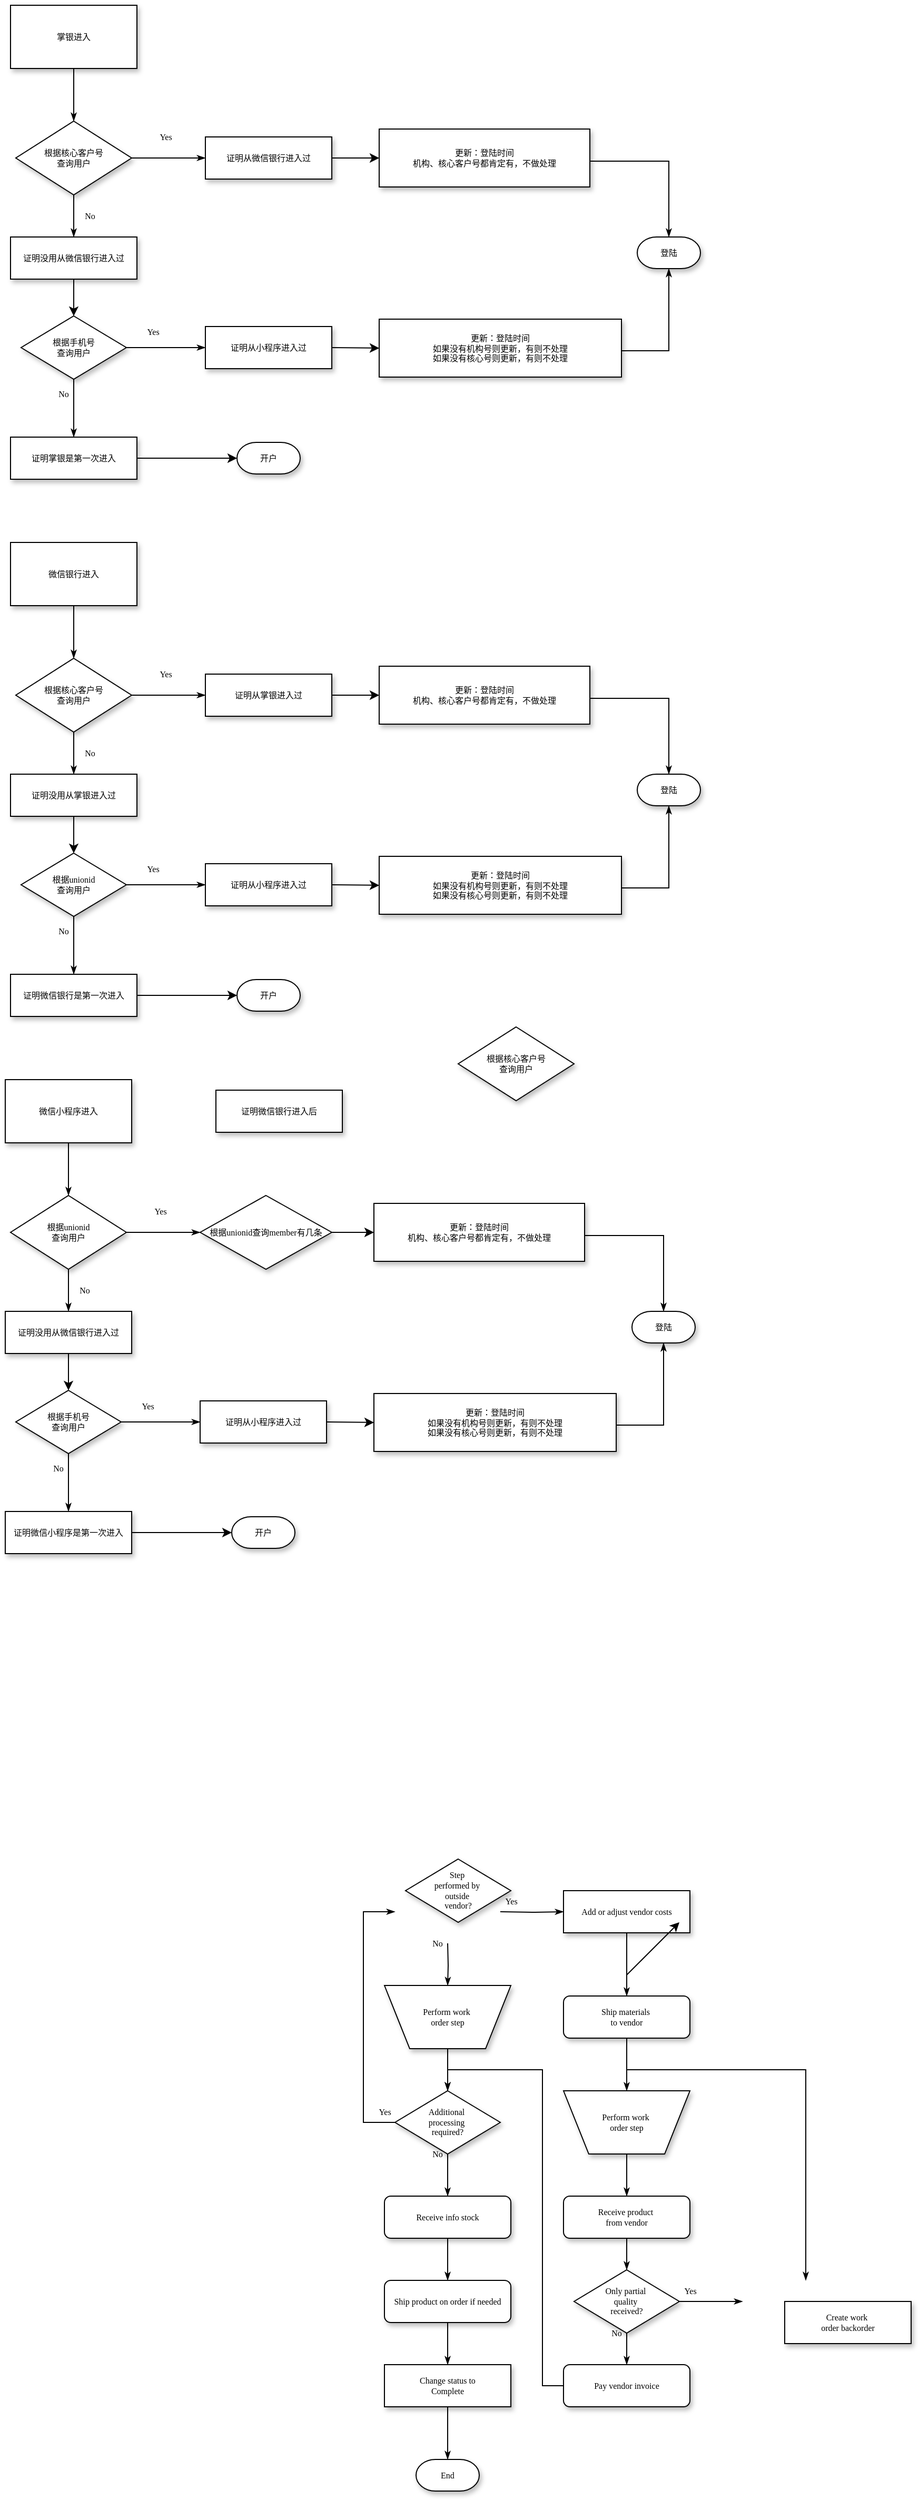 <mxfile version="21.0.6" type="github">
  <diagram name="Page-1" id="edf60f1a-56cd-e834-aa8a-f176f3a09ee4">
    <mxGraphModel dx="1050" dy="581" grid="1" gridSize="10" guides="1" tooltips="1" connect="1" arrows="1" fold="1" page="1" pageScale="1" pageWidth="1100" pageHeight="850" background="none" math="0" shadow="0">
      <root>
        <mxCell id="0" />
        <mxCell id="1" parent="0" />
        <mxCell id="60e70716793133e9-32" style="edgeStyle=orthogonalEdgeStyle;rounded=0;html=1;labelBackgroundColor=none;startSize=5;endArrow=classicThin;endFill=1;endSize=5;jettySize=auto;orthogonalLoop=1;strokeWidth=1;fontFamily=Verdana;fontSize=8" parent="1" source="60e70716793133e9-4" target="60e70716793133e9-5" edge="1">
          <mxGeometry relative="1" as="geometry" />
        </mxCell>
        <mxCell id="60e70716793133e9-4" value="掌银进入" style="rounded=0;whiteSpace=wrap;html=1;shadow=1;labelBackgroundColor=none;strokeWidth=1;fontFamily=Verdana;fontSize=8;align=center;" parent="1" vertex="1">
          <mxGeometry x="185" y="100" width="120" height="60" as="geometry" />
        </mxCell>
        <mxCell id="60e70716793133e9-33" value="Yes" style="edgeStyle=orthogonalEdgeStyle;rounded=0;html=1;labelBackgroundColor=none;startSize=5;endArrow=classicThin;endFill=1;endSize=5;jettySize=auto;orthogonalLoop=1;strokeWidth=1;fontFamily=Verdana;fontSize=8" parent="1" source="60e70716793133e9-5" edge="1">
          <mxGeometry x="-0.111" y="20" relative="1" as="geometry">
            <mxPoint as="offset" />
            <mxPoint x="370" y="245" as="targetPoint" />
          </mxGeometry>
        </mxCell>
        <mxCell id="60e70716793133e9-37" value="No" style="edgeStyle=orthogonalEdgeStyle;rounded=0;html=1;labelBackgroundColor=none;startSize=5;endArrow=classicThin;endFill=1;endSize=5;jettySize=auto;orthogonalLoop=1;strokeWidth=1;fontFamily=Verdana;fontSize=8" parent="1" source="60e70716793133e9-5" target="60e70716793133e9-9" edge="1">
          <mxGeometry y="15" relative="1" as="geometry">
            <mxPoint as="offset" />
          </mxGeometry>
        </mxCell>
        <mxCell id="60e70716793133e9-5" value="根据核心客户号&lt;br&gt;查询用户" style="rhombus;whiteSpace=wrap;html=1;rounded=0;shadow=1;labelBackgroundColor=none;strokeWidth=1;fontFamily=Verdana;fontSize=8;align=center;" parent="1" vertex="1">
          <mxGeometry x="190" y="210" width="110" height="70" as="geometry" />
        </mxCell>
        <mxCell id="60e70716793133e9-9" value="证明没用从微信银行进入过" style="whiteSpace=wrap;html=1;rounded=0;shadow=1;labelBackgroundColor=none;strokeWidth=1;fontFamily=Verdana;fontSize=8;align=center;" parent="1" vertex="1">
          <mxGeometry x="185" y="320" width="120" height="40" as="geometry" />
        </mxCell>
        <mxCell id="60e70716793133e9-43" value="Yes" style="edgeStyle=orthogonalEdgeStyle;rounded=0;html=1;labelBackgroundColor=none;startSize=5;endArrow=classicThin;endFill=1;endSize=5;jettySize=auto;orthogonalLoop=1;strokeWidth=1;fontFamily=Verdana;fontSize=8" parent="1" source="60e70716793133e9-14" target="60e70716793133e9-15" edge="1">
          <mxGeometry x="-0.333" y="15" relative="1" as="geometry">
            <mxPoint as="offset" />
          </mxGeometry>
        </mxCell>
        <mxCell id="60e70716793133e9-44" value="No" style="edgeStyle=orthogonalEdgeStyle;rounded=0;html=1;labelBackgroundColor=none;startSize=5;endArrow=classicThin;endFill=1;endSize=5;jettySize=auto;orthogonalLoop=1;strokeWidth=1;fontFamily=Verdana;fontSize=8" parent="1" source="60e70716793133e9-14" target="60e70716793133e9-16" edge="1">
          <mxGeometry x="-0.5" y="-10" relative="1" as="geometry">
            <mxPoint as="offset" />
          </mxGeometry>
        </mxCell>
        <mxCell id="60e70716793133e9-14" value="根据手机号&lt;br&gt;查询用户" style="rhombus;whiteSpace=wrap;html=1;rounded=0;shadow=1;labelBackgroundColor=none;strokeWidth=1;fontFamily=Verdana;fontSize=8;align=center;" parent="1" vertex="1">
          <mxGeometry x="195" y="395" width="100" height="60" as="geometry" />
        </mxCell>
        <mxCell id="60e70716793133e9-15" value="证明从小程序进入过" style="whiteSpace=wrap;html=1;rounded=0;shadow=1;labelBackgroundColor=none;strokeWidth=1;fontFamily=Verdana;fontSize=8;align=center;" parent="1" vertex="1">
          <mxGeometry x="370" y="405" width="120" height="40" as="geometry" />
        </mxCell>
        <mxCell id="60e70716793133e9-16" value="证明掌银是第一次进入" style="whiteSpace=wrap;html=1;rounded=0;shadow=1;labelBackgroundColor=none;strokeWidth=1;fontFamily=Verdana;fontSize=8;align=center;" parent="1" vertex="1">
          <mxGeometry x="185" y="510" width="120" height="40" as="geometry" />
        </mxCell>
        <mxCell id="60e70716793133e9-47" value="Yes" style="edgeStyle=orthogonalEdgeStyle;rounded=0;html=1;labelBackgroundColor=none;startSize=5;endArrow=classicThin;endFill=1;endSize=5;jettySize=auto;orthogonalLoop=1;strokeWidth=1;fontFamily=Verdana;fontSize=8" parent="1" target="60e70716793133e9-18" edge="1">
          <mxGeometry x="-0.667" y="10" relative="1" as="geometry">
            <mxPoint as="offset" />
            <mxPoint x="650" y="1910" as="sourcePoint" />
          </mxGeometry>
        </mxCell>
        <mxCell id="60e70716793133e9-50" value="No" style="edgeStyle=orthogonalEdgeStyle;rounded=0;html=1;labelBackgroundColor=none;startSize=5;endArrow=classicThin;endFill=1;endSize=5;jettySize=auto;orthogonalLoop=1;strokeWidth=1;fontFamily=Verdana;fontSize=8" parent="1" target="60e70716793133e9-19" edge="1">
          <mxGeometry x="-1" y="-10" relative="1" as="geometry">
            <mxPoint as="offset" />
            <mxPoint x="600" y="1940" as="sourcePoint" />
          </mxGeometry>
        </mxCell>
        <mxCell id="60e70716793133e9-17" value="Step&amp;nbsp;&lt;div&gt;performed by&amp;nbsp;&lt;/div&gt;&lt;div&gt;outside&amp;nbsp;&lt;/div&gt;&lt;div&gt;vendor?&lt;/div&gt;" style="rhombus;whiteSpace=wrap;html=1;rounded=0;shadow=1;labelBackgroundColor=none;strokeWidth=1;fontFamily=Verdana;fontSize=8;align=center;" parent="1" vertex="1">
          <mxGeometry x="560" y="1860" width="100" height="60" as="geometry" />
        </mxCell>
        <mxCell id="60e70716793133e9-48" style="edgeStyle=orthogonalEdgeStyle;rounded=0;html=1;labelBackgroundColor=none;startSize=5;endArrow=classicThin;endFill=1;endSize=5;jettySize=auto;orthogonalLoop=1;strokeWidth=1;fontFamily=Verdana;fontSize=8" parent="1" source="60e70716793133e9-18" target="60e70716793133e9-20" edge="1">
          <mxGeometry relative="1" as="geometry" />
        </mxCell>
        <mxCell id="60e70716793133e9-18" value="Add or adjust vendor costs" style="whiteSpace=wrap;html=1;rounded=0;shadow=1;labelBackgroundColor=none;strokeWidth=1;fontFamily=Verdana;fontSize=8;align=center;" parent="1" vertex="1">
          <mxGeometry x="710" y="1890" width="120" height="40" as="geometry" />
        </mxCell>
        <mxCell id="60e70716793133e9-52" style="edgeStyle=orthogonalEdgeStyle;rounded=0;html=1;labelBackgroundColor=none;startSize=5;endArrow=classicThin;endFill=1;endSize=5;jettySize=auto;orthogonalLoop=1;strokeWidth=1;fontFamily=Verdana;fontSize=8" parent="1" source="60e70716793133e9-19" target="60e70716793133e9-21" edge="1">
          <mxGeometry relative="1" as="geometry" />
        </mxCell>
        <mxCell id="60e70716793133e9-19" value="Perform work&amp;nbsp;&lt;div&gt;order step&lt;/div&gt;" style="shape=trapezoid;whiteSpace=wrap;html=1;rounded=0;shadow=1;labelBackgroundColor=none;strokeWidth=1;fontFamily=Verdana;fontSize=8;align=center;flipV=1;" parent="1" vertex="1">
          <mxGeometry x="540" y="1980" width="120" height="60" as="geometry" />
        </mxCell>
        <mxCell id="60e70716793133e9-49" style="edgeStyle=orthogonalEdgeStyle;rounded=0;html=1;labelBackgroundColor=none;startSize=5;endArrow=classicThin;endFill=1;endSize=5;jettySize=auto;orthogonalLoop=1;strokeWidth=1;fontFamily=Verdana;fontSize=8" parent="1" source="60e70716793133e9-20" target="60e70716793133e9-22" edge="1">
          <mxGeometry relative="1" as="geometry" />
        </mxCell>
        <mxCell id="60e70716793133e9-53" style="edgeStyle=orthogonalEdgeStyle;rounded=0;html=1;labelBackgroundColor=none;startSize=5;endArrow=classicThin;endFill=1;endSize=5;jettySize=auto;orthogonalLoop=1;strokeWidth=1;fontFamily=Verdana;fontSize=8" parent="1" source="60e70716793133e9-20" edge="1">
          <mxGeometry relative="1" as="geometry">
            <Array as="points">
              <mxPoint x="770" y="2060" />
              <mxPoint x="940" y="2060" />
            </Array>
            <mxPoint x="940" y="2260" as="targetPoint" />
          </mxGeometry>
        </mxCell>
        <mxCell id="60e70716793133e9-20" value="Ship materials&amp;nbsp;&lt;div&gt;to vendor&lt;/div&gt;" style="rounded=1;whiteSpace=wrap;html=1;shadow=1;labelBackgroundColor=none;strokeWidth=1;fontFamily=Verdana;fontSize=8;align=center;" parent="1" vertex="1">
          <mxGeometry x="710" y="1990" width="120" height="40" as="geometry" />
        </mxCell>
        <mxCell id="60e70716793133e9-51" value="Yes" style="edgeStyle=orthogonalEdgeStyle;rounded=0;html=1;labelBackgroundColor=none;startSize=5;endArrow=classicThin;endFill=1;endSize=5;jettySize=auto;orthogonalLoop=1;strokeWidth=1;fontFamily=Verdana;fontSize=8" parent="1" source="60e70716793133e9-21" edge="1">
          <mxGeometry x="-0.692" y="-20" relative="1" as="geometry">
            <Array as="points">
              <mxPoint x="520" y="2110" />
              <mxPoint x="520" y="1910" />
            </Array>
            <mxPoint as="offset" />
            <mxPoint x="550" y="1910" as="targetPoint" />
          </mxGeometry>
        </mxCell>
        <mxCell id="60e70716793133e9-54" value="No" style="edgeStyle=orthogonalEdgeStyle;rounded=0;html=1;labelBackgroundColor=none;startSize=5;endArrow=classicThin;endFill=1;endSize=5;jettySize=auto;orthogonalLoop=1;strokeWidth=1;fontFamily=Verdana;fontSize=8" parent="1" source="60e70716793133e9-21" target="60e70716793133e9-23" edge="1">
          <mxGeometry x="-1" y="-10" relative="1" as="geometry">
            <mxPoint as="offset" />
          </mxGeometry>
        </mxCell>
        <mxCell id="60e70716793133e9-21" value="Additional&amp;nbsp;&lt;div&gt;processing&amp;nbsp;&lt;/div&gt;&lt;div&gt;required?&lt;/div&gt;" style="rhombus;whiteSpace=wrap;html=1;rounded=0;shadow=1;labelBackgroundColor=none;strokeWidth=1;fontFamily=Verdana;fontSize=8;align=center;" parent="1" vertex="1">
          <mxGeometry x="550" y="2080" width="100" height="60" as="geometry" />
        </mxCell>
        <mxCell id="60e70716793133e9-58" style="edgeStyle=orthogonalEdgeStyle;rounded=0;html=1;labelBackgroundColor=none;startSize=5;endArrow=classicThin;endFill=1;endSize=5;jettySize=auto;orthogonalLoop=1;strokeWidth=1;fontFamily=Verdana;fontSize=8" parent="1" source="60e70716793133e9-22" target="60e70716793133e9-24" edge="1">
          <mxGeometry relative="1" as="geometry" />
        </mxCell>
        <mxCell id="60e70716793133e9-22" value="Perform work&amp;nbsp;&lt;div&gt;order step&lt;/div&gt;" style="shape=trapezoid;whiteSpace=wrap;html=1;rounded=0;shadow=1;labelBackgroundColor=none;strokeWidth=1;fontFamily=Verdana;fontSize=8;align=center;flipV=1;" parent="1" vertex="1">
          <mxGeometry x="710" y="2080" width="120" height="60" as="geometry" />
        </mxCell>
        <mxCell id="60e70716793133e9-55" style="edgeStyle=orthogonalEdgeStyle;rounded=0;html=1;labelBackgroundColor=none;startSize=5;endArrow=classicThin;endFill=1;endSize=5;jettySize=auto;orthogonalLoop=1;strokeWidth=1;fontFamily=Verdana;fontSize=8" parent="1" source="60e70716793133e9-23" target="60e70716793133e9-25" edge="1">
          <mxGeometry relative="1" as="geometry" />
        </mxCell>
        <mxCell id="60e70716793133e9-23" value="Receive info stock" style="rounded=1;whiteSpace=wrap;html=1;shadow=1;labelBackgroundColor=none;strokeWidth=1;fontFamily=Verdana;fontSize=8;align=center;" parent="1" vertex="1">
          <mxGeometry x="540" y="2180" width="120" height="40" as="geometry" />
        </mxCell>
        <mxCell id="60e70716793133e9-59" style="edgeStyle=orthogonalEdgeStyle;rounded=0;html=1;labelBackgroundColor=none;startSize=5;endArrow=classicThin;endFill=1;endSize=5;jettySize=auto;orthogonalLoop=1;strokeWidth=1;fontFamily=Verdana;fontSize=8" parent="1" source="60e70716793133e9-24" target="60e70716793133e9-26" edge="1">
          <mxGeometry relative="1" as="geometry" />
        </mxCell>
        <mxCell id="60e70716793133e9-24" value="Receive product&amp;nbsp;&lt;div&gt;from vendor&lt;/div&gt;" style="rounded=1;whiteSpace=wrap;html=1;shadow=1;labelBackgroundColor=none;strokeWidth=1;fontFamily=Verdana;fontSize=8;align=center;" parent="1" vertex="1">
          <mxGeometry x="710" y="2180" width="120" height="40" as="geometry" />
        </mxCell>
        <mxCell id="60e70716793133e9-56" style="edgeStyle=orthogonalEdgeStyle;rounded=0;html=1;labelBackgroundColor=none;startSize=5;endArrow=classicThin;endFill=1;endSize=5;jettySize=auto;orthogonalLoop=1;strokeWidth=1;fontFamily=Verdana;fontSize=8" parent="1" source="60e70716793133e9-25" target="60e70716793133e9-28" edge="1">
          <mxGeometry relative="1" as="geometry" />
        </mxCell>
        <mxCell id="60e70716793133e9-25" value="Ship product on order if needed" style="rounded=1;whiteSpace=wrap;html=1;shadow=1;labelBackgroundColor=none;strokeWidth=1;fontFamily=Verdana;fontSize=8;align=center;" parent="1" vertex="1">
          <mxGeometry x="540" y="2260" width="120" height="40" as="geometry" />
        </mxCell>
        <mxCell id="60e70716793133e9-60" value="No" style="edgeStyle=orthogonalEdgeStyle;rounded=0;html=1;labelBackgroundColor=none;startSize=5;endArrow=classicThin;endFill=1;endSize=5;jettySize=auto;orthogonalLoop=1;strokeWidth=1;fontFamily=Verdana;fontSize=8" parent="1" source="60e70716793133e9-26" target="60e70716793133e9-29" edge="1">
          <mxGeometry x="0.2" y="14" relative="1" as="geometry">
            <mxPoint x="-24" y="-10" as="offset" />
          </mxGeometry>
        </mxCell>
        <mxCell id="60e70716793133e9-61" value="Yes" style="edgeStyle=orthogonalEdgeStyle;rounded=0;html=1;labelBackgroundColor=none;startSize=5;endArrow=classicThin;endFill=1;endSize=5;jettySize=auto;orthogonalLoop=1;strokeWidth=1;fontFamily=Verdana;fontSize=8" parent="1" source="60e70716793133e9-26" edge="1">
          <mxGeometry x="-0.667" y="10" relative="1" as="geometry">
            <mxPoint as="offset" />
            <mxPoint x="880" y="2280" as="targetPoint" />
          </mxGeometry>
        </mxCell>
        <mxCell id="60e70716793133e9-26" value="Only partial&amp;nbsp;&lt;div&gt;quality&amp;nbsp;&lt;/div&gt;&lt;div&gt;received?&lt;/div&gt;" style="rhombus;whiteSpace=wrap;html=1;rounded=0;shadow=1;labelBackgroundColor=none;strokeWidth=1;fontFamily=Verdana;fontSize=8;align=center;" parent="1" vertex="1">
          <mxGeometry x="720" y="2250" width="100" height="60" as="geometry" />
        </mxCell>
        <mxCell id="60e70716793133e9-27" value="Create work&amp;nbsp;&lt;div&gt;order backorder&lt;/div&gt;" style="whiteSpace=wrap;html=1;rounded=0;shadow=1;labelBackgroundColor=none;strokeWidth=1;fontFamily=Verdana;fontSize=8;align=center;" parent="1" vertex="1">
          <mxGeometry x="920" y="2280" width="120" height="40" as="geometry" />
        </mxCell>
        <mxCell id="60e70716793133e9-57" style="edgeStyle=orthogonalEdgeStyle;rounded=0;html=1;labelBackgroundColor=none;startSize=5;endArrow=classicThin;endFill=1;endSize=5;jettySize=auto;orthogonalLoop=1;strokeWidth=1;fontFamily=Verdana;fontSize=8" parent="1" source="60e70716793133e9-28" target="60e70716793133e9-30" edge="1">
          <mxGeometry relative="1" as="geometry" />
        </mxCell>
        <mxCell id="60e70716793133e9-28" value="Change status to&lt;div&gt;Complete&lt;/div&gt;" style="whiteSpace=wrap;html=1;rounded=0;shadow=1;labelBackgroundColor=none;strokeWidth=1;fontFamily=Verdana;fontSize=8;align=center;" parent="1" vertex="1">
          <mxGeometry x="540" y="2340" width="120" height="40" as="geometry" />
        </mxCell>
        <mxCell id="60e70716793133e9-62" style="edgeStyle=orthogonalEdgeStyle;rounded=0;html=1;labelBackgroundColor=none;startSize=5;endArrow=classicThin;endFill=1;endSize=5;jettySize=auto;orthogonalLoop=1;strokeWidth=1;fontFamily=Verdana;fontSize=8" parent="1" source="60e70716793133e9-29" target="60e70716793133e9-21" edge="1">
          <mxGeometry relative="1" as="geometry">
            <Array as="points">
              <mxPoint x="690" y="2360" />
              <mxPoint x="690" y="2060" />
              <mxPoint x="600" y="2060" />
            </Array>
          </mxGeometry>
        </mxCell>
        <mxCell id="60e70716793133e9-29" value="Pay vendor invoice" style="rounded=1;whiteSpace=wrap;html=1;shadow=1;labelBackgroundColor=none;strokeWidth=1;fontFamily=Verdana;fontSize=8;align=center;" parent="1" vertex="1">
          <mxGeometry x="710" y="2340" width="120" height="40" as="geometry" />
        </mxCell>
        <mxCell id="60e70716793133e9-30" value="End" style="strokeWidth=1;html=1;shape=mxgraph.flowchart.terminator;whiteSpace=wrap;rounded=0;shadow=1;labelBackgroundColor=none;fontFamily=Verdana;fontSize=8;align=center;" parent="1" vertex="1">
          <mxGeometry x="570" y="2430" width="60" height="30" as="geometry" />
        </mxCell>
        <mxCell id="07mxm7kmxsewTi9U5md3-3" value="" style="endArrow=classic;html=1;rounded=0;exitX=0.5;exitY=1;exitDx=0;exitDy=0;entryX=0.5;entryY=0;entryDx=0;entryDy=0;" edge="1" parent="1" source="60e70716793133e9-9" target="60e70716793133e9-14">
          <mxGeometry width="50" height="50" relative="1" as="geometry">
            <mxPoint x="245" y="450" as="sourcePoint" />
            <mxPoint x="560" y="420" as="targetPoint" />
          </mxGeometry>
        </mxCell>
        <mxCell id="07mxm7kmxsewTi9U5md3-4" value="开户" style="strokeWidth=1;html=1;shape=mxgraph.flowchart.terminator;whiteSpace=wrap;rounded=0;shadow=1;labelBackgroundColor=none;fontFamily=Verdana;fontSize=8;align=center;" vertex="1" parent="1">
          <mxGeometry x="400" y="515" width="60" height="30" as="geometry" />
        </mxCell>
        <mxCell id="07mxm7kmxsewTi9U5md3-6" value="" style="endArrow=classic;html=1;rounded=0;" edge="1" parent="1">
          <mxGeometry width="50" height="50" relative="1" as="geometry">
            <mxPoint x="770" y="1970" as="sourcePoint" />
            <mxPoint x="820" y="1920" as="targetPoint" />
          </mxGeometry>
        </mxCell>
        <mxCell id="07mxm7kmxsewTi9U5md3-7" value="" style="endArrow=classic;html=1;rounded=0;exitX=1;exitY=0.5;exitDx=0;exitDy=0;entryX=0;entryY=0.5;entryDx=0;entryDy=0;entryPerimeter=0;" edge="1" parent="1" source="60e70716793133e9-16" target="07mxm7kmxsewTi9U5md3-4">
          <mxGeometry width="50" height="50" relative="1" as="geometry">
            <mxPoint x="510" y="530" as="sourcePoint" />
            <mxPoint x="560" y="480" as="targetPoint" />
          </mxGeometry>
        </mxCell>
        <mxCell id="07mxm7kmxsewTi9U5md3-8" value="证明从微信银行进入过" style="whiteSpace=wrap;html=1;rounded=0;shadow=1;labelBackgroundColor=none;strokeWidth=1;fontFamily=Verdana;fontSize=8;align=center;" vertex="1" parent="1">
          <mxGeometry x="370" y="225" width="120" height="40" as="geometry" />
        </mxCell>
        <mxCell id="07mxm7kmxsewTi9U5md3-9" value="更新：登陆时间&lt;br&gt;如果没有机构号则更新，有则不处理&lt;br&gt;如果没有核心号则更新，有则不处理" style="whiteSpace=wrap;html=1;rounded=0;shadow=1;labelBackgroundColor=none;strokeWidth=1;fontFamily=Verdana;fontSize=8;align=center;" vertex="1" parent="1">
          <mxGeometry x="535" y="398" width="230" height="55" as="geometry" />
        </mxCell>
        <mxCell id="07mxm7kmxsewTi9U5md3-10" value="更新：登陆时间&lt;br&gt;机构、核心客户号都肯定有，不做处理" style="whiteSpace=wrap;html=1;rounded=0;shadow=1;labelBackgroundColor=none;strokeWidth=1;fontFamily=Verdana;fontSize=8;align=center;" vertex="1" parent="1">
          <mxGeometry x="535" y="217.5" width="200" height="55" as="geometry" />
        </mxCell>
        <mxCell id="07mxm7kmxsewTi9U5md3-11" value="登陆" style="strokeWidth=1;html=1;shape=mxgraph.flowchart.terminator;whiteSpace=wrap;rounded=0;shadow=1;labelBackgroundColor=none;fontFamily=Verdana;fontSize=8;align=center;" vertex="1" parent="1">
          <mxGeometry x="780" y="320" width="60" height="30" as="geometry" />
        </mxCell>
        <mxCell id="07mxm7kmxsewTi9U5md3-13" value="" style="endArrow=classic;html=1;rounded=0;exitX=1;exitY=0.5;exitDx=0;exitDy=0;entryX=0;entryY=0.5;entryDx=0;entryDy=0;" edge="1" parent="1" source="60e70716793133e9-15" target="07mxm7kmxsewTi9U5md3-9">
          <mxGeometry width="50" height="50" relative="1" as="geometry">
            <mxPoint x="510" y="280" as="sourcePoint" />
            <mxPoint x="530" y="425" as="targetPoint" />
            <Array as="points" />
          </mxGeometry>
        </mxCell>
        <mxCell id="07mxm7kmxsewTi9U5md3-15" style="edgeStyle=orthogonalEdgeStyle;rounded=0;html=1;labelBackgroundColor=none;startSize=5;endArrow=classicThin;endFill=1;endSize=5;jettySize=auto;orthogonalLoop=1;strokeWidth=1;fontFamily=Verdana;fontSize=8;exitX=1;exitY=0.5;exitDx=0;exitDy=0;entryX=0.5;entryY=1;entryDx=0;entryDy=0;entryPerimeter=0;" edge="1" parent="1" source="07mxm7kmxsewTi9U5md3-9" target="07mxm7kmxsewTi9U5md3-11">
          <mxGeometry relative="1" as="geometry">
            <Array as="points">
              <mxPoint x="810" y="428" />
            </Array>
            <mxPoint x="780" y="415" as="sourcePoint" />
            <mxPoint x="950" y="645" as="targetPoint" />
          </mxGeometry>
        </mxCell>
        <mxCell id="07mxm7kmxsewTi9U5md3-17" style="edgeStyle=orthogonalEdgeStyle;rounded=0;html=1;labelBackgroundColor=none;startSize=5;endArrow=classicThin;endFill=1;endSize=5;jettySize=auto;orthogonalLoop=1;strokeWidth=1;fontFamily=Verdana;fontSize=8;exitX=1;exitY=0.5;exitDx=0;exitDy=0;entryX=0.5;entryY=0;entryDx=0;entryDy=0;entryPerimeter=0;" edge="1" parent="1" target="07mxm7kmxsewTi9U5md3-11">
          <mxGeometry relative="1" as="geometry">
            <Array as="points">
              <mxPoint x="810" y="248" />
            </Array>
            <mxPoint x="735" y="248" as="sourcePoint" />
            <mxPoint x="795" y="170" as="targetPoint" />
          </mxGeometry>
        </mxCell>
        <mxCell id="07mxm7kmxsewTi9U5md3-18" value="" style="endArrow=classic;html=1;rounded=0;exitX=1;exitY=0.5;exitDx=0;exitDy=0;entryX=0;entryY=0.5;entryDx=0;entryDy=0;" edge="1" parent="1" source="07mxm7kmxsewTi9U5md3-8" target="07mxm7kmxsewTi9U5md3-10">
          <mxGeometry width="50" height="50" relative="1" as="geometry">
            <mxPoint x="500" y="435" as="sourcePoint" />
            <mxPoint x="545" y="433" as="targetPoint" />
          </mxGeometry>
        </mxCell>
        <mxCell id="07mxm7kmxsewTi9U5md3-20" style="edgeStyle=orthogonalEdgeStyle;rounded=0;html=1;labelBackgroundColor=none;startSize=5;endArrow=classicThin;endFill=1;endSize=5;jettySize=auto;orthogonalLoop=1;strokeWidth=1;fontFamily=Verdana;fontSize=8" edge="1" parent="1" source="07mxm7kmxsewTi9U5md3-21" target="07mxm7kmxsewTi9U5md3-24">
          <mxGeometry relative="1" as="geometry" />
        </mxCell>
        <mxCell id="07mxm7kmxsewTi9U5md3-21" value="微信银行进入" style="rounded=0;whiteSpace=wrap;html=1;shadow=1;labelBackgroundColor=none;strokeWidth=1;fontFamily=Verdana;fontSize=8;align=center;" vertex="1" parent="1">
          <mxGeometry x="185" y="610" width="120" height="60" as="geometry" />
        </mxCell>
        <mxCell id="07mxm7kmxsewTi9U5md3-22" value="Yes" style="edgeStyle=orthogonalEdgeStyle;rounded=0;html=1;labelBackgroundColor=none;startSize=5;endArrow=classicThin;endFill=1;endSize=5;jettySize=auto;orthogonalLoop=1;strokeWidth=1;fontFamily=Verdana;fontSize=8" edge="1" parent="1" source="07mxm7kmxsewTi9U5md3-24">
          <mxGeometry x="-0.111" y="20" relative="1" as="geometry">
            <mxPoint as="offset" />
            <mxPoint x="370" y="755" as="targetPoint" />
          </mxGeometry>
        </mxCell>
        <mxCell id="07mxm7kmxsewTi9U5md3-23" value="No" style="edgeStyle=orthogonalEdgeStyle;rounded=0;html=1;labelBackgroundColor=none;startSize=5;endArrow=classicThin;endFill=1;endSize=5;jettySize=auto;orthogonalLoop=1;strokeWidth=1;fontFamily=Verdana;fontSize=8" edge="1" parent="1" source="07mxm7kmxsewTi9U5md3-24" target="07mxm7kmxsewTi9U5md3-25">
          <mxGeometry y="15" relative="1" as="geometry">
            <mxPoint as="offset" />
          </mxGeometry>
        </mxCell>
        <mxCell id="07mxm7kmxsewTi9U5md3-24" value="根据核心客户号&lt;br&gt;查询用户" style="rhombus;whiteSpace=wrap;html=1;rounded=0;shadow=1;labelBackgroundColor=none;strokeWidth=1;fontFamily=Verdana;fontSize=8;align=center;" vertex="1" parent="1">
          <mxGeometry x="190" y="720" width="110" height="70" as="geometry" />
        </mxCell>
        <mxCell id="07mxm7kmxsewTi9U5md3-25" value="证明没用从掌银进入过" style="whiteSpace=wrap;html=1;rounded=0;shadow=1;labelBackgroundColor=none;strokeWidth=1;fontFamily=Verdana;fontSize=8;align=center;" vertex="1" parent="1">
          <mxGeometry x="185" y="830" width="120" height="40" as="geometry" />
        </mxCell>
        <mxCell id="07mxm7kmxsewTi9U5md3-26" value="Yes" style="edgeStyle=orthogonalEdgeStyle;rounded=0;html=1;labelBackgroundColor=none;startSize=5;endArrow=classicThin;endFill=1;endSize=5;jettySize=auto;orthogonalLoop=1;strokeWidth=1;fontFamily=Verdana;fontSize=8" edge="1" parent="1" source="07mxm7kmxsewTi9U5md3-28" target="07mxm7kmxsewTi9U5md3-29">
          <mxGeometry x="-0.333" y="15" relative="1" as="geometry">
            <mxPoint as="offset" />
          </mxGeometry>
        </mxCell>
        <mxCell id="07mxm7kmxsewTi9U5md3-27" value="No" style="edgeStyle=orthogonalEdgeStyle;rounded=0;html=1;labelBackgroundColor=none;startSize=5;endArrow=classicThin;endFill=1;endSize=5;jettySize=auto;orthogonalLoop=1;strokeWidth=1;fontFamily=Verdana;fontSize=8" edge="1" parent="1" source="07mxm7kmxsewTi9U5md3-28" target="07mxm7kmxsewTi9U5md3-30">
          <mxGeometry x="-0.5" y="-10" relative="1" as="geometry">
            <mxPoint as="offset" />
          </mxGeometry>
        </mxCell>
        <mxCell id="07mxm7kmxsewTi9U5md3-28" value="根据unionid&lt;br&gt;查询用户" style="rhombus;whiteSpace=wrap;html=1;rounded=0;shadow=1;labelBackgroundColor=none;strokeWidth=1;fontFamily=Verdana;fontSize=8;align=center;" vertex="1" parent="1">
          <mxGeometry x="195" y="905" width="100" height="60" as="geometry" />
        </mxCell>
        <mxCell id="07mxm7kmxsewTi9U5md3-29" value="证明从小程序进入过" style="whiteSpace=wrap;html=1;rounded=0;shadow=1;labelBackgroundColor=none;strokeWidth=1;fontFamily=Verdana;fontSize=8;align=center;" vertex="1" parent="1">
          <mxGeometry x="370" y="915" width="120" height="40" as="geometry" />
        </mxCell>
        <mxCell id="07mxm7kmxsewTi9U5md3-30" value="证明微信银行是第一次进入" style="whiteSpace=wrap;html=1;rounded=0;shadow=1;labelBackgroundColor=none;strokeWidth=1;fontFamily=Verdana;fontSize=8;align=center;" vertex="1" parent="1">
          <mxGeometry x="185" y="1020" width="120" height="40" as="geometry" />
        </mxCell>
        <mxCell id="07mxm7kmxsewTi9U5md3-31" value="" style="endArrow=classic;html=1;rounded=0;exitX=0.5;exitY=1;exitDx=0;exitDy=0;entryX=0.5;entryY=0;entryDx=0;entryDy=0;" edge="1" parent="1" source="07mxm7kmxsewTi9U5md3-25" target="07mxm7kmxsewTi9U5md3-28">
          <mxGeometry width="50" height="50" relative="1" as="geometry">
            <mxPoint x="245" y="960" as="sourcePoint" />
            <mxPoint x="560" y="930" as="targetPoint" />
          </mxGeometry>
        </mxCell>
        <mxCell id="07mxm7kmxsewTi9U5md3-32" value="开户" style="strokeWidth=1;html=1;shape=mxgraph.flowchart.terminator;whiteSpace=wrap;rounded=0;shadow=1;labelBackgroundColor=none;fontFamily=Verdana;fontSize=8;align=center;" vertex="1" parent="1">
          <mxGeometry x="400" y="1025" width="60" height="30" as="geometry" />
        </mxCell>
        <mxCell id="07mxm7kmxsewTi9U5md3-33" value="" style="endArrow=classic;html=1;rounded=0;exitX=1;exitY=0.5;exitDx=0;exitDy=0;entryX=0;entryY=0.5;entryDx=0;entryDy=0;entryPerimeter=0;" edge="1" parent="1" source="07mxm7kmxsewTi9U5md3-30" target="07mxm7kmxsewTi9U5md3-32">
          <mxGeometry width="50" height="50" relative="1" as="geometry">
            <mxPoint x="510" y="1040" as="sourcePoint" />
            <mxPoint x="560" y="990" as="targetPoint" />
          </mxGeometry>
        </mxCell>
        <mxCell id="07mxm7kmxsewTi9U5md3-34" value="证明从掌银进入过" style="whiteSpace=wrap;html=1;rounded=0;shadow=1;labelBackgroundColor=none;strokeWidth=1;fontFamily=Verdana;fontSize=8;align=center;" vertex="1" parent="1">
          <mxGeometry x="370" y="735" width="120" height="40" as="geometry" />
        </mxCell>
        <mxCell id="07mxm7kmxsewTi9U5md3-35" value="更新：登陆时间&lt;br&gt;如果没有机构号则更新，有则不处理&lt;br&gt;如果没有核心号则更新，有则不处理" style="whiteSpace=wrap;html=1;rounded=0;shadow=1;labelBackgroundColor=none;strokeWidth=1;fontFamily=Verdana;fontSize=8;align=center;" vertex="1" parent="1">
          <mxGeometry x="535" y="908" width="230" height="55" as="geometry" />
        </mxCell>
        <mxCell id="07mxm7kmxsewTi9U5md3-36" value="更新：登陆时间&lt;br&gt;机构、核心客户号都肯定有，不做处理" style="whiteSpace=wrap;html=1;rounded=0;shadow=1;labelBackgroundColor=none;strokeWidth=1;fontFamily=Verdana;fontSize=8;align=center;" vertex="1" parent="1">
          <mxGeometry x="535" y="727.5" width="200" height="55" as="geometry" />
        </mxCell>
        <mxCell id="07mxm7kmxsewTi9U5md3-37" value="登陆" style="strokeWidth=1;html=1;shape=mxgraph.flowchart.terminator;whiteSpace=wrap;rounded=0;shadow=1;labelBackgroundColor=none;fontFamily=Verdana;fontSize=8;align=center;" vertex="1" parent="1">
          <mxGeometry x="780" y="830" width="60" height="30" as="geometry" />
        </mxCell>
        <mxCell id="07mxm7kmxsewTi9U5md3-38" value="" style="endArrow=classic;html=1;rounded=0;exitX=1;exitY=0.5;exitDx=0;exitDy=0;entryX=0;entryY=0.5;entryDx=0;entryDy=0;" edge="1" parent="1" source="07mxm7kmxsewTi9U5md3-29" target="07mxm7kmxsewTi9U5md3-35">
          <mxGeometry width="50" height="50" relative="1" as="geometry">
            <mxPoint x="510" y="790" as="sourcePoint" />
            <mxPoint x="530" y="935" as="targetPoint" />
            <Array as="points" />
          </mxGeometry>
        </mxCell>
        <mxCell id="07mxm7kmxsewTi9U5md3-39" style="edgeStyle=orthogonalEdgeStyle;rounded=0;html=1;labelBackgroundColor=none;startSize=5;endArrow=classicThin;endFill=1;endSize=5;jettySize=auto;orthogonalLoop=1;strokeWidth=1;fontFamily=Verdana;fontSize=8;exitX=1;exitY=0.5;exitDx=0;exitDy=0;entryX=0.5;entryY=1;entryDx=0;entryDy=0;entryPerimeter=0;" edge="1" parent="1" source="07mxm7kmxsewTi9U5md3-35" target="07mxm7kmxsewTi9U5md3-37">
          <mxGeometry relative="1" as="geometry">
            <Array as="points">
              <mxPoint x="810" y="938" />
            </Array>
            <mxPoint x="780" y="925" as="sourcePoint" />
            <mxPoint x="950" y="1155" as="targetPoint" />
          </mxGeometry>
        </mxCell>
        <mxCell id="07mxm7kmxsewTi9U5md3-40" style="edgeStyle=orthogonalEdgeStyle;rounded=0;html=1;labelBackgroundColor=none;startSize=5;endArrow=classicThin;endFill=1;endSize=5;jettySize=auto;orthogonalLoop=1;strokeWidth=1;fontFamily=Verdana;fontSize=8;exitX=1;exitY=0.5;exitDx=0;exitDy=0;entryX=0.5;entryY=0;entryDx=0;entryDy=0;entryPerimeter=0;" edge="1" parent="1" target="07mxm7kmxsewTi9U5md3-37">
          <mxGeometry relative="1" as="geometry">
            <Array as="points">
              <mxPoint x="810" y="758" />
            </Array>
            <mxPoint x="735" y="758" as="sourcePoint" />
            <mxPoint x="795" y="680" as="targetPoint" />
          </mxGeometry>
        </mxCell>
        <mxCell id="07mxm7kmxsewTi9U5md3-41" value="" style="endArrow=classic;html=1;rounded=0;exitX=1;exitY=0.5;exitDx=0;exitDy=0;entryX=0;entryY=0.5;entryDx=0;entryDy=0;" edge="1" parent="1" source="07mxm7kmxsewTi9U5md3-34" target="07mxm7kmxsewTi9U5md3-36">
          <mxGeometry width="50" height="50" relative="1" as="geometry">
            <mxPoint x="500" y="945" as="sourcePoint" />
            <mxPoint x="545" y="943" as="targetPoint" />
          </mxGeometry>
        </mxCell>
        <mxCell id="07mxm7kmxsewTi9U5md3-42" style="edgeStyle=orthogonalEdgeStyle;rounded=0;html=1;labelBackgroundColor=none;startSize=5;endArrow=classicThin;endFill=1;endSize=5;jettySize=auto;orthogonalLoop=1;strokeWidth=1;fontFamily=Verdana;fontSize=8" edge="1" parent="1" source="07mxm7kmxsewTi9U5md3-43" target="07mxm7kmxsewTi9U5md3-46">
          <mxGeometry relative="1" as="geometry" />
        </mxCell>
        <mxCell id="07mxm7kmxsewTi9U5md3-43" value="微信小程序进入" style="rounded=0;whiteSpace=wrap;html=1;shadow=1;labelBackgroundColor=none;strokeWidth=1;fontFamily=Verdana;fontSize=8;align=center;" vertex="1" parent="1">
          <mxGeometry x="180" y="1120" width="120" height="60" as="geometry" />
        </mxCell>
        <mxCell id="07mxm7kmxsewTi9U5md3-44" value="Yes" style="edgeStyle=orthogonalEdgeStyle;rounded=0;html=1;labelBackgroundColor=none;startSize=5;endArrow=classicThin;endFill=1;endSize=5;jettySize=auto;orthogonalLoop=1;strokeWidth=1;fontFamily=Verdana;fontSize=8" edge="1" parent="1" source="07mxm7kmxsewTi9U5md3-46">
          <mxGeometry x="-0.111" y="20" relative="1" as="geometry">
            <mxPoint as="offset" />
            <mxPoint x="365" y="1265" as="targetPoint" />
          </mxGeometry>
        </mxCell>
        <mxCell id="07mxm7kmxsewTi9U5md3-45" value="No" style="edgeStyle=orthogonalEdgeStyle;rounded=0;html=1;labelBackgroundColor=none;startSize=5;endArrow=classicThin;endFill=1;endSize=5;jettySize=auto;orthogonalLoop=1;strokeWidth=1;fontFamily=Verdana;fontSize=8" edge="1" parent="1" source="07mxm7kmxsewTi9U5md3-46" target="07mxm7kmxsewTi9U5md3-47">
          <mxGeometry y="15" relative="1" as="geometry">
            <mxPoint as="offset" />
          </mxGeometry>
        </mxCell>
        <mxCell id="07mxm7kmxsewTi9U5md3-46" value="根据unionid&lt;br&gt;查询用户" style="rhombus;whiteSpace=wrap;html=1;rounded=0;shadow=1;labelBackgroundColor=none;strokeWidth=1;fontFamily=Verdana;fontSize=8;align=center;" vertex="1" parent="1">
          <mxGeometry x="185" y="1230" width="110" height="70" as="geometry" />
        </mxCell>
        <mxCell id="07mxm7kmxsewTi9U5md3-47" value="证明没用从微信银行进入过" style="whiteSpace=wrap;html=1;rounded=0;shadow=1;labelBackgroundColor=none;strokeWidth=1;fontFamily=Verdana;fontSize=8;align=center;" vertex="1" parent="1">
          <mxGeometry x="180" y="1340" width="120" height="40" as="geometry" />
        </mxCell>
        <mxCell id="07mxm7kmxsewTi9U5md3-48" value="Yes" style="edgeStyle=orthogonalEdgeStyle;rounded=0;html=1;labelBackgroundColor=none;startSize=5;endArrow=classicThin;endFill=1;endSize=5;jettySize=auto;orthogonalLoop=1;strokeWidth=1;fontFamily=Verdana;fontSize=8" edge="1" parent="1" source="07mxm7kmxsewTi9U5md3-50" target="07mxm7kmxsewTi9U5md3-51">
          <mxGeometry x="-0.333" y="15" relative="1" as="geometry">
            <mxPoint as="offset" />
          </mxGeometry>
        </mxCell>
        <mxCell id="07mxm7kmxsewTi9U5md3-49" value="No" style="edgeStyle=orthogonalEdgeStyle;rounded=0;html=1;labelBackgroundColor=none;startSize=5;endArrow=classicThin;endFill=1;endSize=5;jettySize=auto;orthogonalLoop=1;strokeWidth=1;fontFamily=Verdana;fontSize=8" edge="1" parent="1" source="07mxm7kmxsewTi9U5md3-50" target="07mxm7kmxsewTi9U5md3-52">
          <mxGeometry x="-0.5" y="-10" relative="1" as="geometry">
            <mxPoint as="offset" />
          </mxGeometry>
        </mxCell>
        <mxCell id="07mxm7kmxsewTi9U5md3-50" value="根据手机号&lt;br&gt;查询用户" style="rhombus;whiteSpace=wrap;html=1;rounded=0;shadow=1;labelBackgroundColor=none;strokeWidth=1;fontFamily=Verdana;fontSize=8;align=center;" vertex="1" parent="1">
          <mxGeometry x="190" y="1415" width="100" height="60" as="geometry" />
        </mxCell>
        <mxCell id="07mxm7kmxsewTi9U5md3-51" value="证明从小程序进入过" style="whiteSpace=wrap;html=1;rounded=0;shadow=1;labelBackgroundColor=none;strokeWidth=1;fontFamily=Verdana;fontSize=8;align=center;" vertex="1" parent="1">
          <mxGeometry x="365" y="1425" width="120" height="40" as="geometry" />
        </mxCell>
        <mxCell id="07mxm7kmxsewTi9U5md3-52" value="证明微信小程序是第一次进入" style="whiteSpace=wrap;html=1;rounded=0;shadow=1;labelBackgroundColor=none;strokeWidth=1;fontFamily=Verdana;fontSize=8;align=center;" vertex="1" parent="1">
          <mxGeometry x="180" y="1530" width="120" height="40" as="geometry" />
        </mxCell>
        <mxCell id="07mxm7kmxsewTi9U5md3-53" value="" style="endArrow=classic;html=1;rounded=0;exitX=0.5;exitY=1;exitDx=0;exitDy=0;entryX=0.5;entryY=0;entryDx=0;entryDy=0;" edge="1" parent="1" source="07mxm7kmxsewTi9U5md3-47" target="07mxm7kmxsewTi9U5md3-50">
          <mxGeometry width="50" height="50" relative="1" as="geometry">
            <mxPoint x="240" y="1470" as="sourcePoint" />
            <mxPoint x="555" y="1440" as="targetPoint" />
          </mxGeometry>
        </mxCell>
        <mxCell id="07mxm7kmxsewTi9U5md3-54" value="开户" style="strokeWidth=1;html=1;shape=mxgraph.flowchart.terminator;whiteSpace=wrap;rounded=0;shadow=1;labelBackgroundColor=none;fontFamily=Verdana;fontSize=8;align=center;" vertex="1" parent="1">
          <mxGeometry x="395" y="1535" width="60" height="30" as="geometry" />
        </mxCell>
        <mxCell id="07mxm7kmxsewTi9U5md3-55" value="" style="endArrow=classic;html=1;rounded=0;exitX=1;exitY=0.5;exitDx=0;exitDy=0;entryX=0;entryY=0.5;entryDx=0;entryDy=0;entryPerimeter=0;" edge="1" parent="1" source="07mxm7kmxsewTi9U5md3-52" target="07mxm7kmxsewTi9U5md3-54">
          <mxGeometry width="50" height="50" relative="1" as="geometry">
            <mxPoint x="505" y="1550" as="sourcePoint" />
            <mxPoint x="555" y="1500" as="targetPoint" />
          </mxGeometry>
        </mxCell>
        <mxCell id="07mxm7kmxsewTi9U5md3-57" value="更新：登陆时间&lt;br&gt;如果没有机构号则更新，有则不处理&lt;br&gt;如果没有核心号则更新，有则不处理" style="whiteSpace=wrap;html=1;rounded=0;shadow=1;labelBackgroundColor=none;strokeWidth=1;fontFamily=Verdana;fontSize=8;align=center;" vertex="1" parent="1">
          <mxGeometry x="530" y="1418" width="230" height="55" as="geometry" />
        </mxCell>
        <mxCell id="07mxm7kmxsewTi9U5md3-59" value="登陆" style="strokeWidth=1;html=1;shape=mxgraph.flowchart.terminator;whiteSpace=wrap;rounded=0;shadow=1;labelBackgroundColor=none;fontFamily=Verdana;fontSize=8;align=center;" vertex="1" parent="1">
          <mxGeometry x="775" y="1340" width="60" height="30" as="geometry" />
        </mxCell>
        <mxCell id="07mxm7kmxsewTi9U5md3-60" value="" style="endArrow=classic;html=1;rounded=0;exitX=1;exitY=0.5;exitDx=0;exitDy=0;entryX=0;entryY=0.5;entryDx=0;entryDy=0;" edge="1" parent="1" source="07mxm7kmxsewTi9U5md3-51" target="07mxm7kmxsewTi9U5md3-57">
          <mxGeometry width="50" height="50" relative="1" as="geometry">
            <mxPoint x="505" y="1300" as="sourcePoint" />
            <mxPoint x="525" y="1445" as="targetPoint" />
            <Array as="points" />
          </mxGeometry>
        </mxCell>
        <mxCell id="07mxm7kmxsewTi9U5md3-61" style="edgeStyle=orthogonalEdgeStyle;rounded=0;html=1;labelBackgroundColor=none;startSize=5;endArrow=classicThin;endFill=1;endSize=5;jettySize=auto;orthogonalLoop=1;strokeWidth=1;fontFamily=Verdana;fontSize=8;exitX=1;exitY=0.5;exitDx=0;exitDy=0;entryX=0.5;entryY=1;entryDx=0;entryDy=0;entryPerimeter=0;" edge="1" parent="1" source="07mxm7kmxsewTi9U5md3-57" target="07mxm7kmxsewTi9U5md3-59">
          <mxGeometry relative="1" as="geometry">
            <Array as="points">
              <mxPoint x="805" y="1448" />
            </Array>
            <mxPoint x="775" y="1435" as="sourcePoint" />
            <mxPoint x="945" y="1665" as="targetPoint" />
          </mxGeometry>
        </mxCell>
        <mxCell id="07mxm7kmxsewTi9U5md3-62" style="edgeStyle=orthogonalEdgeStyle;rounded=0;html=1;labelBackgroundColor=none;startSize=5;endArrow=classicThin;endFill=1;endSize=5;jettySize=auto;orthogonalLoop=1;strokeWidth=1;fontFamily=Verdana;fontSize=8;exitX=1;exitY=0.5;exitDx=0;exitDy=0;entryX=0.5;entryY=0;entryDx=0;entryDy=0;entryPerimeter=0;" edge="1" parent="1" target="07mxm7kmxsewTi9U5md3-59">
          <mxGeometry relative="1" as="geometry">
            <Array as="points">
              <mxPoint x="805" y="1268" />
            </Array>
            <mxPoint x="730" y="1268" as="sourcePoint" />
            <mxPoint x="790" y="1190" as="targetPoint" />
          </mxGeometry>
        </mxCell>
        <mxCell id="07mxm7kmxsewTi9U5md3-63" value="" style="endArrow=classic;html=1;rounded=0;exitX=1;exitY=0.5;exitDx=0;exitDy=0;entryX=0;entryY=0.5;entryDx=0;entryDy=0;" edge="1" parent="1">
          <mxGeometry width="50" height="50" relative="1" as="geometry">
            <mxPoint x="485" y="1265" as="sourcePoint" />
            <mxPoint x="530" y="1265" as="targetPoint" />
          </mxGeometry>
        </mxCell>
        <mxCell id="07mxm7kmxsewTi9U5md3-64" value="更新：登陆时间&lt;br&gt;机构、核心客户号都肯定有，不做处理" style="whiteSpace=wrap;html=1;rounded=0;shadow=1;labelBackgroundColor=none;strokeWidth=1;fontFamily=Verdana;fontSize=8;align=center;" vertex="1" parent="1">
          <mxGeometry x="530" y="1237.5" width="200" height="55" as="geometry" />
        </mxCell>
        <mxCell id="07mxm7kmxsewTi9U5md3-67" value="根据核心客户号&lt;br&gt;查询用户" style="rhombus;whiteSpace=wrap;html=1;rounded=0;shadow=1;labelBackgroundColor=none;strokeWidth=1;fontFamily=Verdana;fontSize=8;align=center;" vertex="1" parent="1">
          <mxGeometry x="610" y="1070" width="110" height="70" as="geometry" />
        </mxCell>
        <mxCell id="07mxm7kmxsewTi9U5md3-68" value="证明微信银行进入后" style="whiteSpace=wrap;html=1;rounded=0;shadow=1;labelBackgroundColor=none;strokeWidth=1;fontFamily=Verdana;fontSize=8;align=center;" vertex="1" parent="1">
          <mxGeometry x="380" y="1130" width="120" height="40" as="geometry" />
        </mxCell>
        <mxCell id="07mxm7kmxsewTi9U5md3-69" value="根据unionid查询member有几条" style="rhombus;whiteSpace=wrap;html=1;rounded=0;shadow=1;labelBackgroundColor=none;strokeWidth=1;fontFamily=Verdana;fontSize=8;align=center;" vertex="1" parent="1">
          <mxGeometry x="365" y="1230" width="125" height="70" as="geometry" />
        </mxCell>
      </root>
    </mxGraphModel>
  </diagram>
</mxfile>
